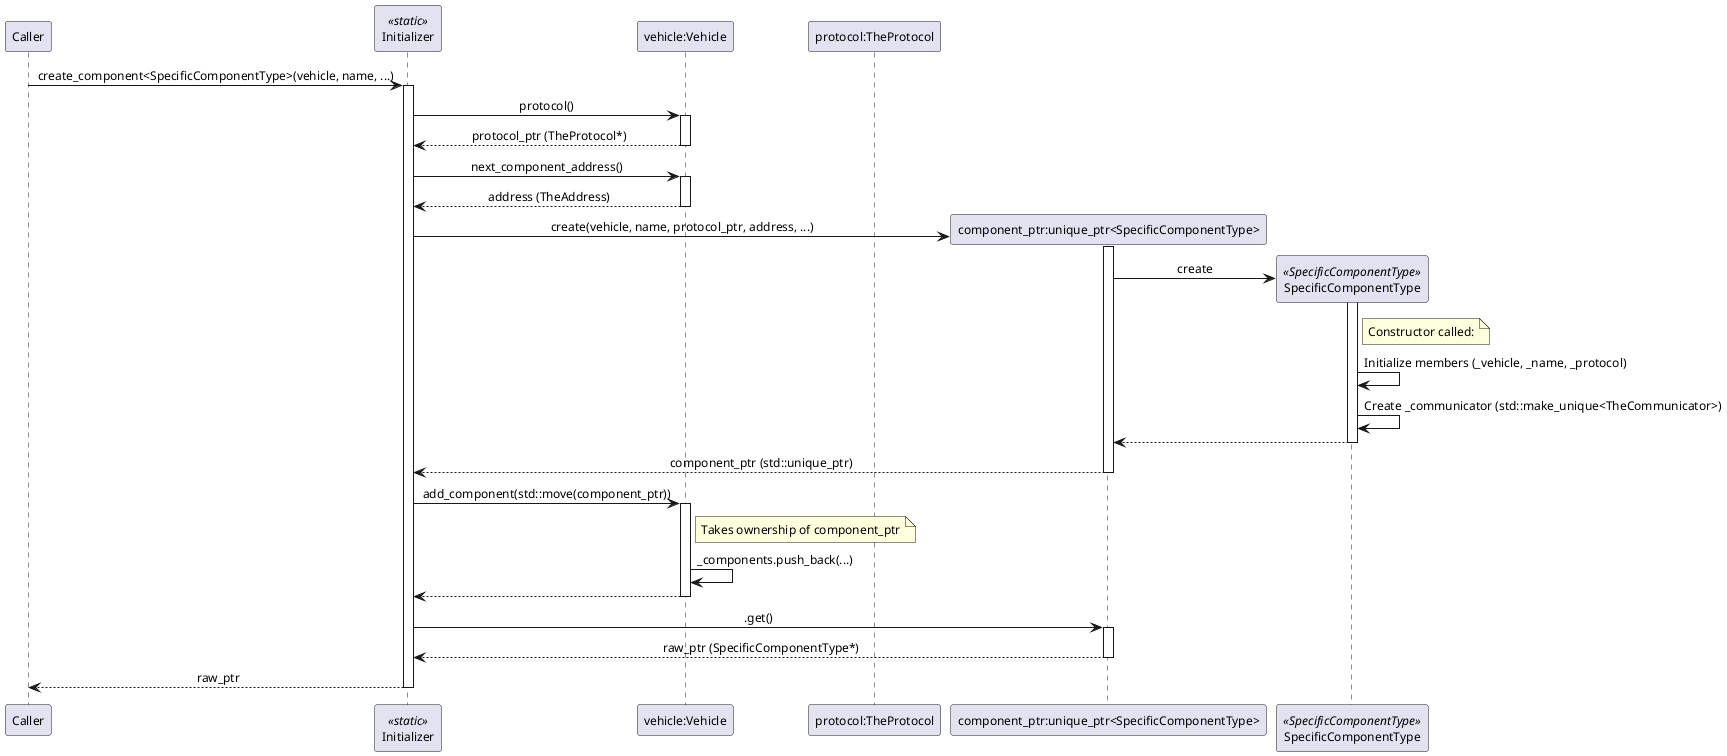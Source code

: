 @startuml Component Creation Sequence

skinparam sequenceMessageAlign center
skinparam defaultFontName Segoe UI
skinparam defaultFontSize 12

participant "Caller" as Caller
participant "Initializer" as Init <<static>>
participant "vehicle:Vehicle" as V
participant "protocol:TheProtocol" as P
participant "component_ptr:unique_ptr<SpecificComponentType>" as CompPtr
participant "SpecificComponentType" as Comp <<SpecificComponentType>>

Caller -> Init: create_component<SpecificComponentType>(vehicle, name, ...)
activate Init

Init -> V: protocol()
activate V
V --> Init: protocol_ptr (TheProtocol*)
deactivate V

Init -> V: next_component_address()
activate V
V --> Init: address (TheAddress)
deactivate V

Init -> CompPtr**: create(vehicle, name, protocol_ptr, address, ...)
activate CompPtr
CompPtr -> Comp**: create
activate Comp
note right of Comp : Constructor called:
Comp -> Comp: Initialize members (_vehicle, _name, _protocol)
Comp -> Comp: Create _communicator (std::make_unique<TheCommunicator>)
Comp --> CompPtr
deactivate Comp
CompPtr --> Init: component_ptr (std::unique_ptr)
deactivate CompPtr

Init -> V: add_component(std::move(component_ptr))
activate V
note right of V: Takes ownership of component_ptr
V -> V: _components.push_back(...)
V --> Init
deactivate V

Init -> CompPtr: .get()
activate CompPtr
CompPtr --> Init: raw_ptr (SpecificComponentType*)
deactivate CompPtr

Init --> Caller: raw_ptr
deactivate Init

@enduml 
